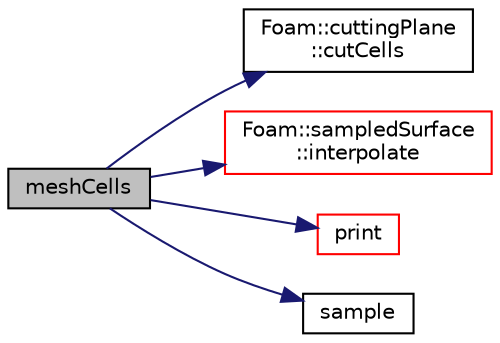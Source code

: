 digraph "meshCells"
{
  bgcolor="transparent";
  edge [fontname="Helvetica",fontsize="10",labelfontname="Helvetica",labelfontsize="10"];
  node [fontname="Helvetica",fontsize="10",shape=record];
  rankdir="LR";
  Node691 [label="meshCells",height=0.2,width=0.4,color="black", fillcolor="grey75", style="filled", fontcolor="black"];
  Node691 -> Node692 [color="midnightblue",fontsize="10",style="solid",fontname="Helvetica"];
  Node692 [label="Foam::cuttingPlane\l::cutCells",height=0.2,width=0.4,color="black",URL="$a30497.html#a28bbf60ff2d12d42f81049865a662d8e",tooltip="Return List of cells cut by the plane. "];
  Node691 -> Node693 [color="midnightblue",fontsize="10",style="solid",fontname="Helvetica"];
  Node693 [label="Foam::sampledSurface\l::interpolate",height=0.2,width=0.4,color="red",URL="$a30653.html#acb5e25bbcf94f482a6b194cfbde024fb",tooltip="Interpolation requested for surface. "];
  Node691 -> Node727 [color="midnightblue",fontsize="10",style="solid",fontname="Helvetica"];
  Node727 [label="print",height=0.2,width=0.4,color="red",URL="$a30649.html#aa61247f481294e0822e293753513bd29",tooltip="Write. "];
  Node691 -> Node731 [color="midnightblue",fontsize="10",style="solid",fontname="Helvetica"];
  Node731 [label="sample",height=0.2,width=0.4,color="black",URL="$a30649.html#a91509d55a51a19994e76119c24ed1d47",tooltip="Sample field on surface. "];
}
